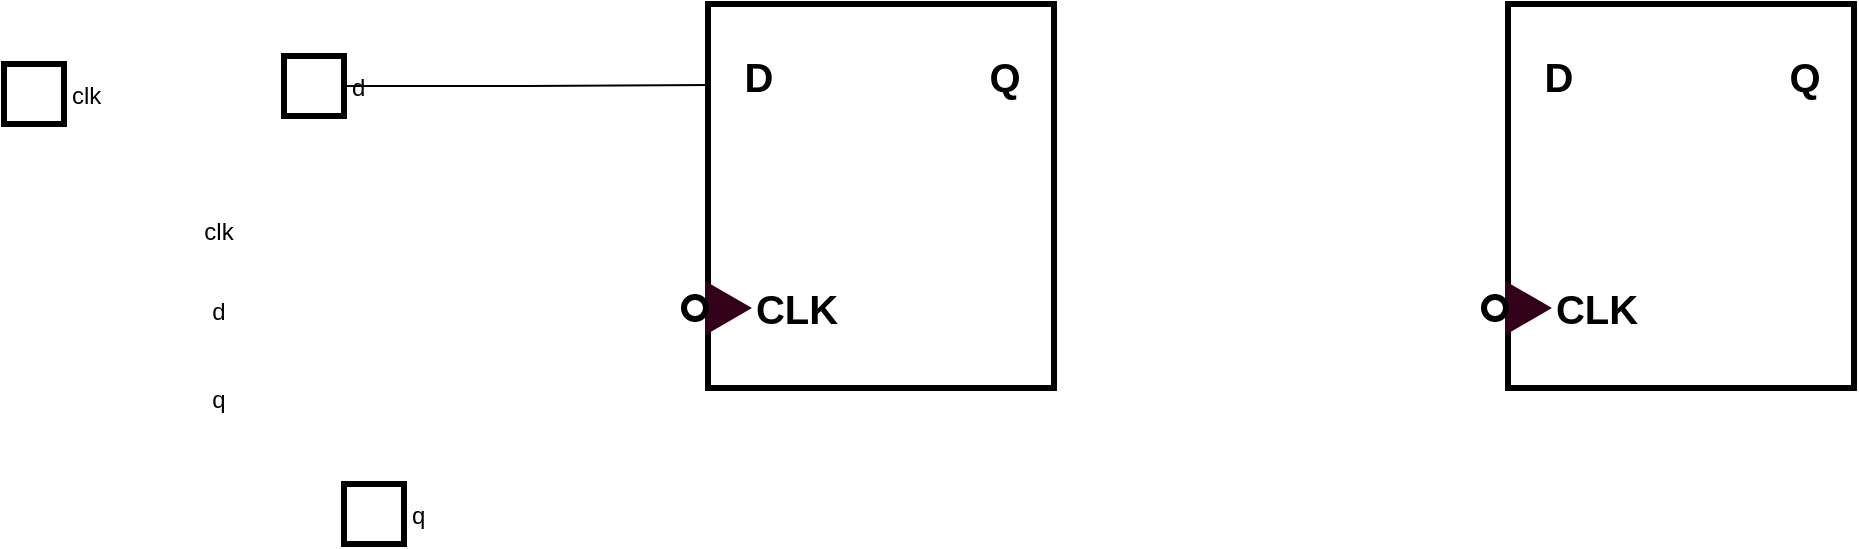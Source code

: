 <mxfile version="28.1.2">
  <diagram name="Page-1" id="n2QJ4CPygrfTML7OndHj">
    <mxGraphModel dx="1357" dy="268" grid="1" gridSize="1" guides="1" tooltips="1" connect="1" arrows="1" fold="1" page="1" pageScale="1" pageWidth="850" pageHeight="1100" math="0" shadow="0">
      <root>
        <mxCell id="0" />
        <mxCell id="1" parent="0" />
        <mxCell id="3JOCjXKQnqE9Oh0YHAnC-1" value="" style="rounded=0;whiteSpace=wrap;html=1;strokeWidth=3;fontSize=20;container=0;fontStyle=1" vertex="1" parent="1">
          <mxGeometry x="82" y="80" width="173" height="192" as="geometry" />
        </mxCell>
        <mxCell id="3JOCjXKQnqE9Oh0YHAnC-2" value="D" style="text;html=1;align=center;verticalAlign=middle;resizable=0;points=[];autosize=1;strokeColor=none;fillColor=none;strokeWidth=3;fontSize=20;container=0;fontStyle=1" vertex="1" parent="1">
          <mxGeometry x="87" y="96" width="40" height="40" as="geometry" />
        </mxCell>
        <mxCell id="3JOCjXKQnqE9Oh0YHAnC-3" value="CLK" style="text;html=1;align=center;verticalAlign=middle;resizable=0;points=[];autosize=1;strokeColor=none;fillColor=none;strokeWidth=3;fontSize=20;container=0;fontStyle=1" vertex="1" parent="1">
          <mxGeometry x="96" y="212" width="60" height="40" as="geometry" />
        </mxCell>
        <mxCell id="3JOCjXKQnqE9Oh0YHAnC-4" value="Q" style="text;html=1;align=center;verticalAlign=middle;resizable=0;points=[];autosize=1;strokeColor=none;fillColor=none;strokeWidth=3;fontSize=20;container=0;fontStyle=1" vertex="1" parent="1">
          <mxGeometry x="210" y="96" width="40" height="40" as="geometry" />
        </mxCell>
        <mxCell id="3JOCjXKQnqE9Oh0YHAnC-5" value="" style="triangle;whiteSpace=wrap;html=1;strokeWidth=3;fillColor=#33001A;strokeColor=#33001A;fontColor=#ffffff;" vertex="1" parent="1">
          <mxGeometry x="82" y="221" width="19" height="22" as="geometry" />
        </mxCell>
        <mxCell id="3JOCjXKQnqE9Oh0YHAnC-6" value="" style="ellipse;whiteSpace=wrap;html=1;aspect=fixed;strokeWidth=3;" vertex="1" parent="1">
          <mxGeometry x="70" y="226.5" width="11" height="11" as="geometry" />
        </mxCell>
        <mxCell id="3JOCjXKQnqE9Oh0YHAnC-7" value="" style="rounded=0;whiteSpace=wrap;html=1;strokeWidth=3;fontSize=20;container=0;fontStyle=1" vertex="1" parent="1">
          <mxGeometry x="482" y="80" width="173" height="192" as="geometry" />
        </mxCell>
        <mxCell id="3JOCjXKQnqE9Oh0YHAnC-8" value="D" style="text;html=1;align=center;verticalAlign=middle;resizable=0;points=[];autosize=1;strokeColor=none;fillColor=none;strokeWidth=3;fontSize=20;container=0;fontStyle=1" vertex="1" parent="1">
          <mxGeometry x="487" y="96" width="40" height="40" as="geometry" />
        </mxCell>
        <mxCell id="3JOCjXKQnqE9Oh0YHAnC-9" value="CLK" style="text;html=1;align=center;verticalAlign=middle;resizable=0;points=[];autosize=1;strokeColor=none;fillColor=none;strokeWidth=3;fontSize=20;container=0;fontStyle=1" vertex="1" parent="1">
          <mxGeometry x="496" y="212" width="60" height="40" as="geometry" />
        </mxCell>
        <mxCell id="3JOCjXKQnqE9Oh0YHAnC-10" value="Q" style="text;html=1;align=center;verticalAlign=middle;resizable=0;points=[];autosize=1;strokeColor=none;fillColor=none;strokeWidth=3;fontSize=20;container=0;fontStyle=1" vertex="1" parent="1">
          <mxGeometry x="610" y="96" width="40" height="40" as="geometry" />
        </mxCell>
        <mxCell id="3JOCjXKQnqE9Oh0YHAnC-11" value="" style="triangle;whiteSpace=wrap;html=1;strokeWidth=3;fillColor=#33001A;strokeColor=#33001A;fontColor=#ffffff;" vertex="1" parent="1">
          <mxGeometry x="482" y="221" width="19" height="22" as="geometry" />
        </mxCell>
        <mxCell id="3JOCjXKQnqE9Oh0YHAnC-12" value="" style="ellipse;whiteSpace=wrap;html=1;aspect=fixed;strokeWidth=3;" vertex="1" parent="1">
          <mxGeometry x="470" y="226.5" width="11" height="11" as="geometry" />
        </mxCell>
        <mxCell id="3JOCjXKQnqE9Oh0YHAnC-16" value="clk" style="fontStyle=0;labelPosition=right;verticalLabelPosition=middle;align=left;verticalAlign=middle;spacingLeft=2;strokeWidth=3;" vertex="1" parent="1">
          <mxGeometry x="-270" y="110" width="30" height="30" as="geometry" />
        </mxCell>
        <mxCell id="3JOCjXKQnqE9Oh0YHAnC-20" value="d" style="fontStyle=0;labelPosition=right;verticalLabelPosition=middle;align=left;verticalAlign=middle;spacingLeft=2;strokeWidth=3;" vertex="1" parent="1">
          <mxGeometry x="-130" y="106" width="30" height="30" as="geometry" />
        </mxCell>
        <mxCell id="3JOCjXKQnqE9Oh0YHAnC-21" value="q" style="fontStyle=0;labelPosition=right;verticalLabelPosition=middle;align=left;verticalAlign=middle;spacingLeft=2;strokeWidth=3;" vertex="1" parent="1">
          <mxGeometry x="-100" y="320" width="30" height="30" as="geometry" />
        </mxCell>
        <mxCell id="3JOCjXKQnqE9Oh0YHAnC-25" style="edgeStyle=orthogonalEdgeStyle;rounded=0;orthogonalLoop=1;jettySize=auto;html=1;exitX=1;exitY=0.5;exitDx=0;exitDy=0;entryX=0.005;entryY=0.211;entryDx=0;entryDy=0;entryPerimeter=0;endArrow=none;endFill=0;" edge="1" parent="1" source="3JOCjXKQnqE9Oh0YHAnC-20" target="3JOCjXKQnqE9Oh0YHAnC-1">
          <mxGeometry relative="1" as="geometry" />
        </mxCell>
        <mxCell id="3JOCjXKQnqE9Oh0YHAnC-31" value="clk" style="rounded=0;whiteSpace=wrap;html=1;strokeColor=none;" vertex="1" parent="1">
          <mxGeometry x="-196" y="176" width="67" height="35" as="geometry" />
        </mxCell>
        <mxCell id="3JOCjXKQnqE9Oh0YHAnC-32" value="d" style="rounded=0;whiteSpace=wrap;html=1;strokeColor=none;" vertex="1" parent="1">
          <mxGeometry x="-196" y="216" width="67" height="35" as="geometry" />
        </mxCell>
        <mxCell id="3JOCjXKQnqE9Oh0YHAnC-33" value="q" style="rounded=0;whiteSpace=wrap;html=1;strokeColor=none;" vertex="1" parent="1">
          <mxGeometry x="-196" y="260" width="67" height="35" as="geometry" />
        </mxCell>
      </root>
    </mxGraphModel>
  </diagram>
</mxfile>
